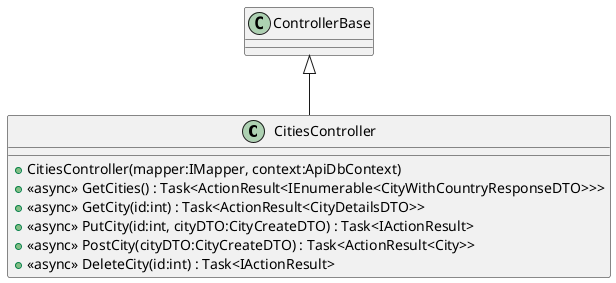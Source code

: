 @startuml
class CitiesController {
    + CitiesController(mapper:IMapper, context:ApiDbContext)
    + <<async>> GetCities() : Task<ActionResult<IEnumerable<CityWithCountryResponseDTO>>>
    + <<async>> GetCity(id:int) : Task<ActionResult<CityDetailsDTO>>
    + <<async>> PutCity(id:int, cityDTO:CityCreateDTO) : Task<IActionResult>
    + <<async>> PostCity(cityDTO:CityCreateDTO) : Task<ActionResult<City>>
    + <<async>> DeleteCity(id:int) : Task<IActionResult>
}
ControllerBase <|-- CitiesController
@enduml
